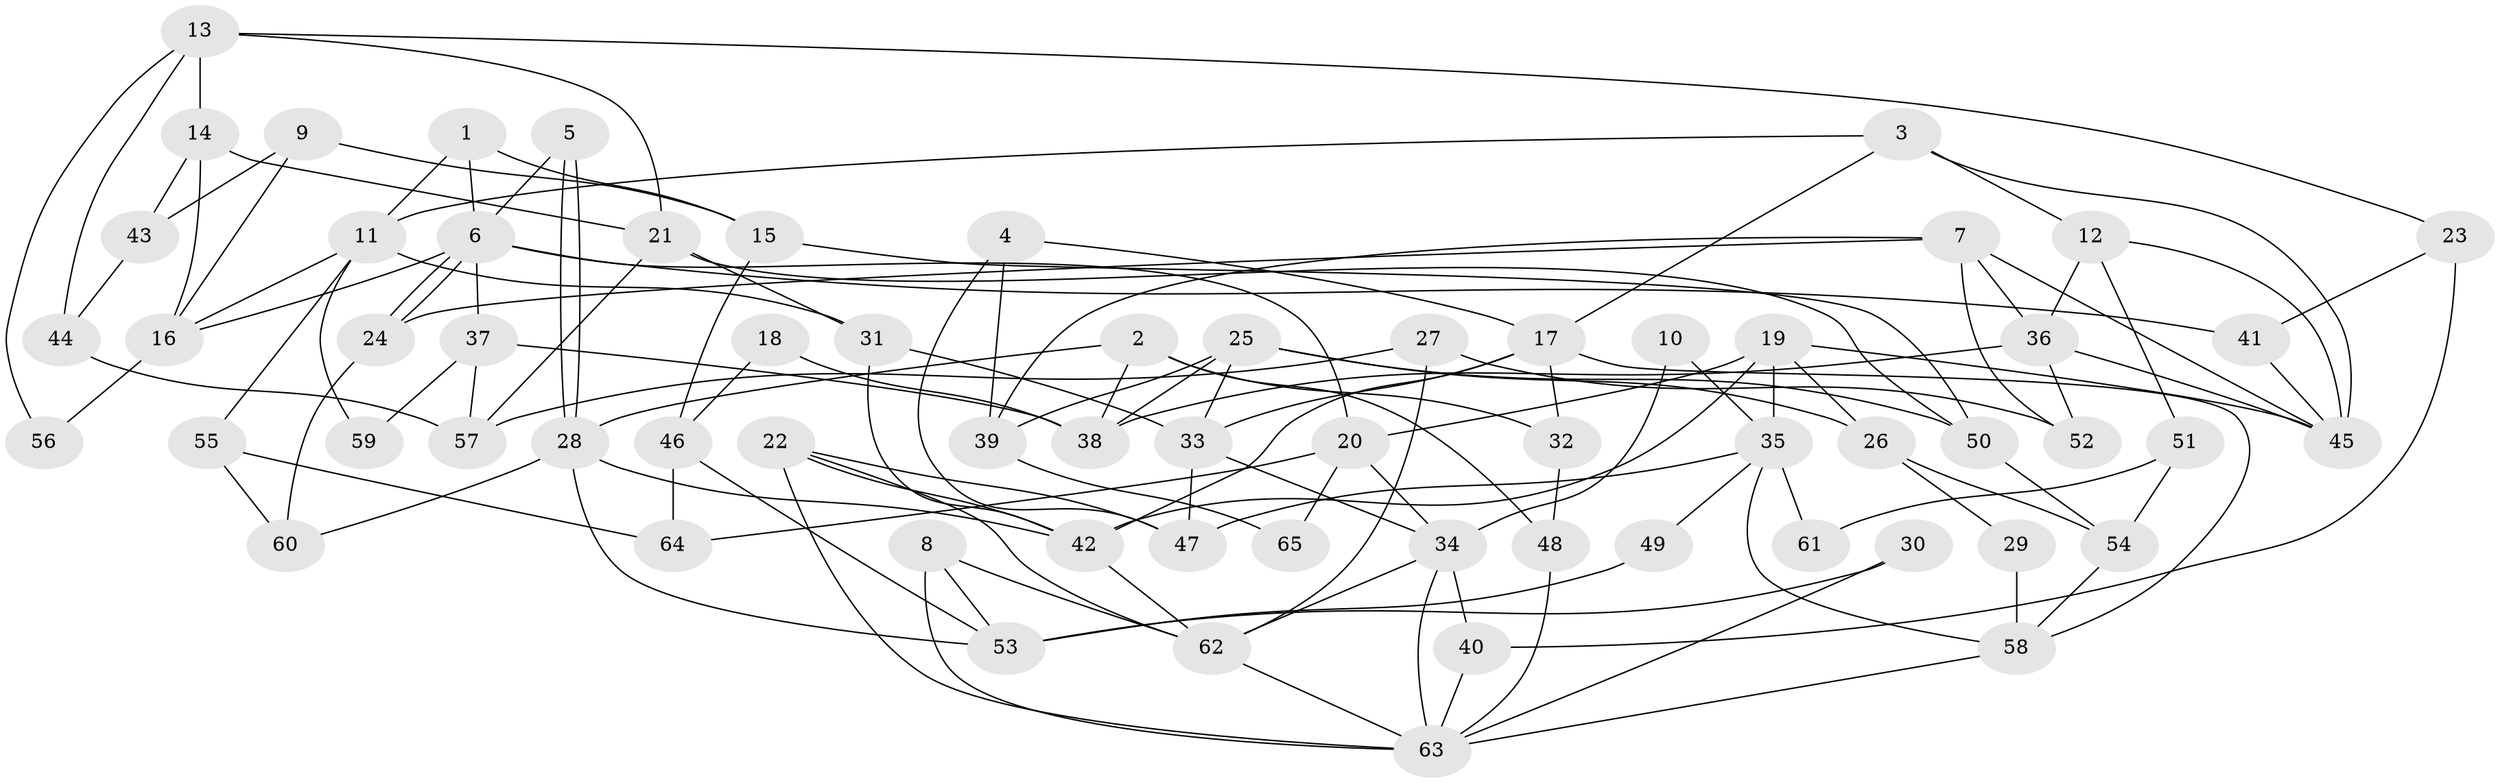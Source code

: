 // coarse degree distribution, {7: 0.125, 6: 0.09375, 5: 0.1875, 16: 0.03125, 3: 0.125, 2: 0.1875, 4: 0.15625, 8: 0.09375}
// Generated by graph-tools (version 1.1) at 2025/18/03/04/25 18:18:29]
// undirected, 65 vertices, 130 edges
graph export_dot {
graph [start="1"]
  node [color=gray90,style=filled];
  1;
  2;
  3;
  4;
  5;
  6;
  7;
  8;
  9;
  10;
  11;
  12;
  13;
  14;
  15;
  16;
  17;
  18;
  19;
  20;
  21;
  22;
  23;
  24;
  25;
  26;
  27;
  28;
  29;
  30;
  31;
  32;
  33;
  34;
  35;
  36;
  37;
  38;
  39;
  40;
  41;
  42;
  43;
  44;
  45;
  46;
  47;
  48;
  49;
  50;
  51;
  52;
  53;
  54;
  55;
  56;
  57;
  58;
  59;
  60;
  61;
  62;
  63;
  64;
  65;
  1 -- 6;
  1 -- 11;
  1 -- 15;
  2 -- 38;
  2 -- 28;
  2 -- 32;
  2 -- 48;
  3 -- 45;
  3 -- 17;
  3 -- 11;
  3 -- 12;
  4 -- 47;
  4 -- 17;
  4 -- 39;
  5 -- 28;
  5 -- 28;
  5 -- 6;
  6 -- 24;
  6 -- 24;
  6 -- 16;
  6 -- 20;
  6 -- 37;
  6 -- 41;
  7 -- 39;
  7 -- 45;
  7 -- 24;
  7 -- 36;
  7 -- 52;
  8 -- 62;
  8 -- 63;
  8 -- 53;
  9 -- 16;
  9 -- 15;
  9 -- 43;
  10 -- 35;
  10 -- 34;
  11 -- 31;
  11 -- 16;
  11 -- 55;
  11 -- 59;
  12 -- 45;
  12 -- 36;
  12 -- 51;
  13 -- 23;
  13 -- 21;
  13 -- 14;
  13 -- 44;
  13 -- 56;
  14 -- 21;
  14 -- 16;
  14 -- 43;
  15 -- 46;
  15 -- 50;
  16 -- 56;
  17 -- 58;
  17 -- 42;
  17 -- 32;
  17 -- 33;
  18 -- 38;
  18 -- 46;
  19 -- 20;
  19 -- 26;
  19 -- 35;
  19 -- 42;
  19 -- 45;
  20 -- 34;
  20 -- 64;
  20 -- 65;
  21 -- 31;
  21 -- 50;
  21 -- 57;
  22 -- 63;
  22 -- 62;
  22 -- 42;
  22 -- 47;
  23 -- 40;
  23 -- 41;
  24 -- 60;
  25 -- 33;
  25 -- 38;
  25 -- 26;
  25 -- 39;
  25 -- 50;
  26 -- 54;
  26 -- 29;
  27 -- 57;
  27 -- 52;
  27 -- 62;
  28 -- 42;
  28 -- 53;
  28 -- 60;
  29 -- 58;
  30 -- 53;
  30 -- 63;
  31 -- 42;
  31 -- 33;
  32 -- 48;
  33 -- 34;
  33 -- 47;
  34 -- 62;
  34 -- 63;
  34 -- 40;
  35 -- 47;
  35 -- 49;
  35 -- 58;
  35 -- 61;
  36 -- 38;
  36 -- 45;
  36 -- 52;
  37 -- 57;
  37 -- 38;
  37 -- 59;
  39 -- 65;
  40 -- 63;
  41 -- 45;
  42 -- 62;
  43 -- 44;
  44 -- 57;
  46 -- 53;
  46 -- 64;
  48 -- 63;
  49 -- 53;
  50 -- 54;
  51 -- 54;
  51 -- 61;
  54 -- 58;
  55 -- 60;
  55 -- 64;
  58 -- 63;
  62 -- 63;
}
